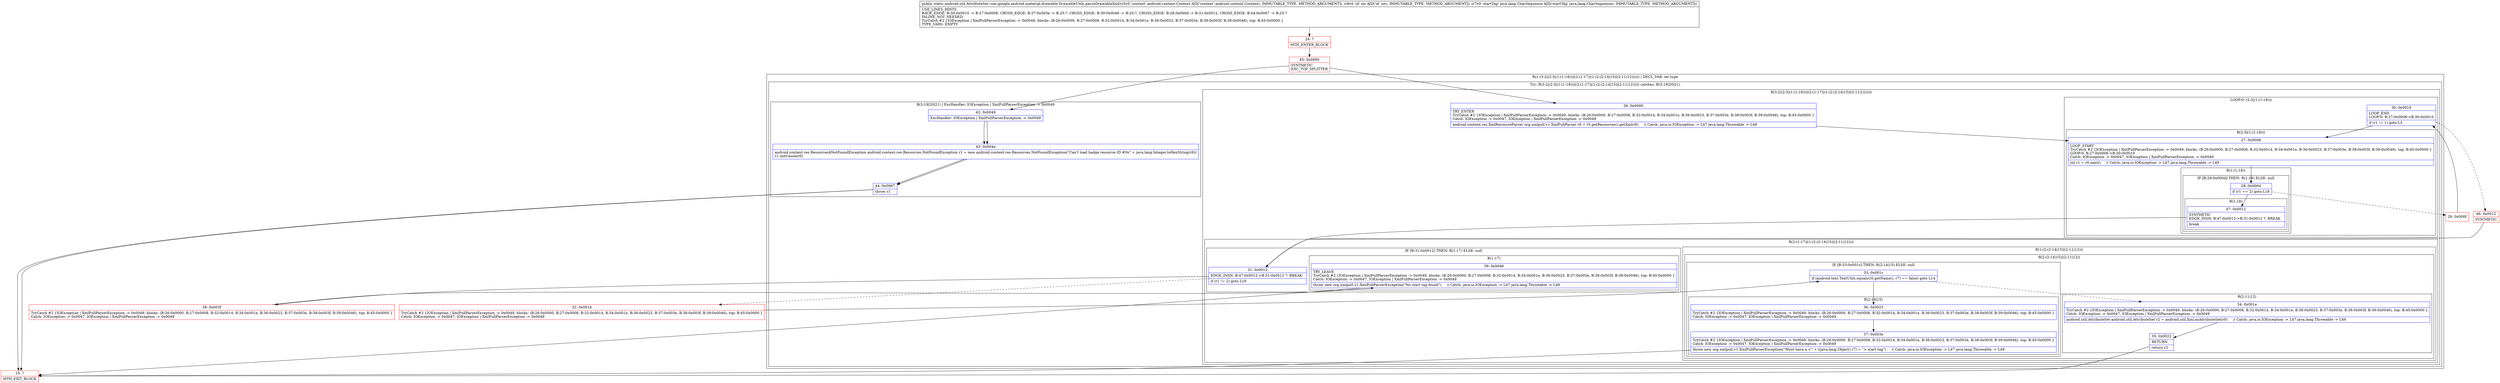 digraph "CFG forcom.google.android.material.drawable.DrawableUtils.parseDrawableXml(Landroid\/content\/Context;ILjava\/lang\/CharSequence;)Landroid\/util\/AttributeSet;" {
subgraph cluster_Region_1132451903 {
label = "R(1:(3:2|(2:3|(1:(1:18)))|(2:(1:17)|(1:(2:(2:14|15)|(2:11|12)))))) | DECL_VAR: int type\l";
node [shape=record,color=blue];
subgraph cluster_TryCatchRegion_685378560 {
label = "Try: R(3:2|(2:3|(1:(1:18)))|(2:(1:17)|(1:(2:(2:14|15)|(2:11|12))))) catches: R(3:19|20|21)";
node [shape=record,color=blue];
subgraph cluster_Region_162400211 {
label = "R(3:2|(2:3|(1:(1:18)))|(2:(1:17)|(1:(2:(2:14|15)|(2:11|12)))))";
node [shape=record,color=blue];
Node_26 [shape=record,label="{26\:\ 0x0000|TRY_ENTER\lTryCatch #2 \{IOException \| XmlPullParserException \-\> 0x0049, blocks: (B:26:0x0000, B:27:0x0008, B:32:0x0014, B:34:0x001e, B:36:0x0023, B:37:0x003e, B:38:0x003f, B:39:0x0046), top: B:45:0x0000 \}\lCatch: IOException \-\> 0x0047, IOException \| XmlPullParserException \-\> 0x0049\l|android.content.res.XmlResourceParser org.xmlpull.v1.XmlPullParser r0 = r5.getResources().getXml(r6)     \/\/ Catch: java.io.IOException \-\> L47 java.lang.Throwable \-\> L49\l}"];
subgraph cluster_LoopRegion_1907475584 {
label = "LOOP:0: (2:3|(1:(1:18)))";
node [shape=record,color=blue];
Node_30 [shape=record,label="{30\:\ 0x0010|LOOP_END\lLOOP:0: B:27:0x0008\-\>B:30:0x0010\l|if (r1 != 1) goto L3\l}"];
subgraph cluster_Region_20354131 {
label = "R(2:3|(1:(1:18)))";
node [shape=record,color=blue];
Node_27 [shape=record,label="{27\:\ 0x0008|LOOP_START\lTryCatch #2 \{IOException \| XmlPullParserException \-\> 0x0049, blocks: (B:26:0x0000, B:27:0x0008, B:32:0x0014, B:34:0x001e, B:36:0x0023, B:37:0x003e, B:38:0x003f, B:39:0x0046), top: B:45:0x0000 \}\lLOOP:0: B:27:0x0008\-\>B:30:0x0010\lCatch: IOException \-\> 0x0047, IOException \| XmlPullParserException \-\> 0x0049\l|int r1 = r0.next()     \/\/ Catch: java.io.IOException \-\> L47 java.lang.Throwable \-\> L49\l}"];
subgraph cluster_Region_91189821 {
label = "R(1:(1:18))";
node [shape=record,color=blue];
subgraph cluster_IfRegion_1150309097 {
label = "IF [B:28:0x000d] THEN: R(1:18) ELSE: null";
node [shape=record,color=blue];
Node_28 [shape=record,label="{28\:\ 0x000d|if (r1 == 2) goto L18\l}"];
subgraph cluster_Region_542509386 {
label = "R(1:18)";
node [shape=record,color=blue];
Node_47 [shape=record,label="{47\:\ 0x0012|SYNTHETIC\lEDGE_INSN: B:47:0x0012\-\>B:31:0x0012 ?: BREAK  \l|break\l}"];
}
}
}
}
}
subgraph cluster_Region_492147551 {
label = "R(2:(1:17)|(1:(2:(2:14|15)|(2:11|12))))";
node [shape=record,color=blue];
subgraph cluster_IfRegion_1112185453 {
label = "IF [B:31:0x0012] THEN: R(1:17) ELSE: null";
node [shape=record,color=blue];
Node_31 [shape=record,label="{31\:\ 0x0012|EDGE_INSN: B:47:0x0012\-\>B:31:0x0012 ?: BREAK  \l|if (r1 != 2) goto L16\l}"];
subgraph cluster_Region_1696020217 {
label = "R(1:17)";
node [shape=record,color=blue];
Node_39 [shape=record,label="{39\:\ 0x0046|TRY_LEAVE\lTryCatch #2 \{IOException \| XmlPullParserException \-\> 0x0049, blocks: (B:26:0x0000, B:27:0x0008, B:32:0x0014, B:34:0x001e, B:36:0x0023, B:37:0x003e, B:38:0x003f, B:39:0x0046), top: B:45:0x0000 \}\lCatch: IOException \-\> 0x0047, IOException \| XmlPullParserException \-\> 0x0049\l|throw new org.xmlpull.v1.XmlPullParserException(\"No start tag found\")     \/\/ Catch: java.io.IOException \-\> L47 java.lang.Throwable \-\> L49\l}"];
}
}
subgraph cluster_Region_454516476 {
label = "R(1:(2:(2:14|15)|(2:11|12)))";
node [shape=record,color=blue];
subgraph cluster_Region_194709645 {
label = "R(2:(2:14|15)|(2:11|12))";
node [shape=record,color=blue];
subgraph cluster_IfRegion_1152933018 {
label = "IF [B:33:0x001c] THEN: R(2:14|15) ELSE: null";
node [shape=record,color=blue];
Node_33 [shape=record,label="{33\:\ 0x001c|if (android.text.TextUtils.equals(r0.getName(), r7) == false) goto L14\l}"];
subgraph cluster_Region_979742154 {
label = "R(2:14|15)";
node [shape=record,color=blue];
Node_36 [shape=record,label="{36\:\ 0x0023|TryCatch #2 \{IOException \| XmlPullParserException \-\> 0x0049, blocks: (B:26:0x0000, B:27:0x0008, B:32:0x0014, B:34:0x001e, B:36:0x0023, B:37:0x003e, B:38:0x003f, B:39:0x0046), top: B:45:0x0000 \}\lCatch: IOException \-\> 0x0047, IOException \| XmlPullParserException \-\> 0x0049\l}"];
Node_37 [shape=record,label="{37\:\ 0x003e|TryCatch #2 \{IOException \| XmlPullParserException \-\> 0x0049, blocks: (B:26:0x0000, B:27:0x0008, B:32:0x0014, B:34:0x001e, B:36:0x0023, B:37:0x003e, B:38:0x003f, B:39:0x0046), top: B:45:0x0000 \}\lCatch: IOException \-\> 0x0047, IOException \| XmlPullParserException \-\> 0x0049\l|throw new org.xmlpull.v1.XmlPullParserException(\"Must have a \<\" + ((java.lang.Object) r7) + \"\> start tag\")     \/\/ Catch: java.io.IOException \-\> L47 java.lang.Throwable \-\> L49\l}"];
}
}
subgraph cluster_Region_140036807 {
label = "R(2:11|12)";
node [shape=record,color=blue];
Node_34 [shape=record,label="{34\:\ 0x001e|TryCatch #2 \{IOException \| XmlPullParserException \-\> 0x0049, blocks: (B:26:0x0000, B:27:0x0008, B:32:0x0014, B:34:0x001e, B:36:0x0023, B:37:0x003e, B:38:0x003f, B:39:0x0046), top: B:45:0x0000 \}\lCatch: IOException \-\> 0x0047, IOException \| XmlPullParserException \-\> 0x0049\l|android.util.AttributeSet android.util.AttributeSet r2 = android.util.Xml.asAttributeSet(r0)     \/\/ Catch: java.io.IOException \-\> L47 java.lang.Throwable \-\> L49\l}"];
Node_35 [shape=record,label="{35\:\ 0x0022|RETURN\l|return r2\l}"];
}
}
}
}
}
subgraph cluster_Region_322695928 {
label = "R(3:19|20|21) | ExcHandler: IOException \| XmlPullParserException \-\> 0x0049\l";
node [shape=record,color=blue];
Node_42 [shape=record,label="{42\:\ 0x0049|ExcHandler: IOException \| XmlPullParserException \-\> 0x0049\l}"];
Node_43 [shape=record,label="{43\:\ 0x004a|android.content.res.Resources$NotFoundException android.content.res.Resources.NotFoundException r1 = new android.content.res.Resources.NotFoundException(\"Can't load badge resource ID #0x\" + java.lang.Integer.toHexString(r6))\lr1.initCause(r0)\l}"];
Node_44 [shape=record,label="{44\:\ 0x0067|throw r1\l}"];
}
}
}
subgraph cluster_Region_322695928 {
label = "R(3:19|20|21) | ExcHandler: IOException \| XmlPullParserException \-\> 0x0049\l";
node [shape=record,color=blue];
Node_42 [shape=record,label="{42\:\ 0x0049|ExcHandler: IOException \| XmlPullParserException \-\> 0x0049\l}"];
Node_43 [shape=record,label="{43\:\ 0x004a|android.content.res.Resources$NotFoundException android.content.res.Resources.NotFoundException r1 = new android.content.res.Resources.NotFoundException(\"Can't load badge resource ID #0x\" + java.lang.Integer.toHexString(r6))\lr1.initCause(r0)\l}"];
Node_44 [shape=record,label="{44\:\ 0x0067|throw r1\l}"];
}
Node_24 [shape=record,color=red,label="{24\:\ ?|MTH_ENTER_BLOCK\l}"];
Node_45 [shape=record,color=red,label="{45\:\ 0x0000|SYNTHETIC\lEXC_TOP_SPLITTER\l}"];
Node_29 [shape=record,color=red,label="{29\:\ 0x000f}"];
Node_46 [shape=record,color=red,label="{46\:\ 0x0012|SYNTHETIC\l}"];
Node_32 [shape=record,color=red,label="{32\:\ 0x0014|TryCatch #2 \{IOException \| XmlPullParserException \-\> 0x0049, blocks: (B:26:0x0000, B:27:0x0008, B:32:0x0014, B:34:0x001e, B:36:0x0023, B:37:0x003e, B:38:0x003f, B:39:0x0046), top: B:45:0x0000 \}\lCatch: IOException \-\> 0x0047, IOException \| XmlPullParserException \-\> 0x0049\l}"];
Node_25 [shape=record,color=red,label="{25\:\ ?|MTH_EXIT_BLOCK\l}"];
Node_38 [shape=record,color=red,label="{38\:\ 0x003f|TryCatch #2 \{IOException \| XmlPullParserException \-\> 0x0049, blocks: (B:26:0x0000, B:27:0x0008, B:32:0x0014, B:34:0x001e, B:36:0x0023, B:37:0x003e, B:38:0x003f, B:39:0x0046), top: B:45:0x0000 \}\lCatch: IOException \-\> 0x0047, IOException \| XmlPullParserException \-\> 0x0049\l}"];
MethodNode[shape=record,label="{public static android.util.AttributeSet com.google.android.material.drawable.DrawableUtils.parseDrawableXml((r5v0 'context' android.content.Context A[D('context' android.content.Context), IMMUTABLE_TYPE, METHOD_ARGUMENT]), (r6v0 'id' int A[D('id' int), IMMUTABLE_TYPE, METHOD_ARGUMENT]), (r7v0 'startTag' java.lang.CharSequence A[D('startTag' java.lang.CharSequence), IMMUTABLE_TYPE, METHOD_ARGUMENT]))  | USE_LINES_HINTS\lBACK_EDGE: B:30:0x0010 \-\> B:27:0x0008, CROSS_EDGE: B:37:0x003e \-\> B:25:?, CROSS_EDGE: B:39:0x0046 \-\> B:25:?, CROSS_EDGE: B:28:0x000d \-\> B:31:0x0012, CROSS_EDGE: B:44:0x0067 \-\> B:25:?\lINLINE_NOT_NEEDED\lTryCatch #2 \{IOException \| XmlPullParserException \-\> 0x0049, blocks: (B:26:0x0000, B:27:0x0008, B:32:0x0014, B:34:0x001e, B:36:0x0023, B:37:0x003e, B:38:0x003f, B:39:0x0046), top: B:45:0x0000 \}\lTYPE_VARS: EMPTY\l}"];
MethodNode -> Node_24;Node_26 -> Node_27;
Node_30 -> Node_27;
Node_30 -> Node_46[style=dashed];
Node_27 -> Node_28;
Node_28 -> Node_29[style=dashed];
Node_28 -> Node_47;
Node_47 -> Node_31;
Node_31 -> Node_32[style=dashed];
Node_31 -> Node_38;
Node_39 -> Node_25;
Node_33 -> Node_34[style=dashed];
Node_33 -> Node_36;
Node_36 -> Node_37;
Node_37 -> Node_25;
Node_34 -> Node_35;
Node_35 -> Node_25;
Node_42 -> Node_43;
Node_43 -> Node_44;
Node_44 -> Node_25;
Node_42 -> Node_43;
Node_43 -> Node_44;
Node_44 -> Node_25;
Node_24 -> Node_45;
Node_45 -> Node_26;
Node_45 -> Node_42;
Node_29 -> Node_30;
Node_46 -> Node_31;
Node_32 -> Node_33;
Node_38 -> Node_39;
}

